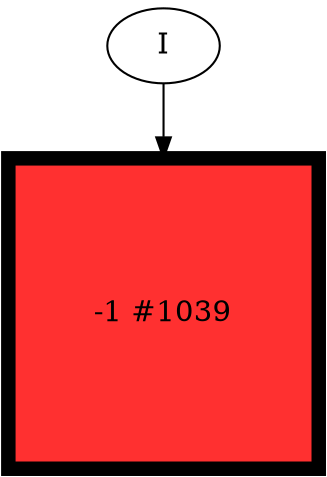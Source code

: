 // produced with flexfringe // 
digraph DFA {
	-1 [label="root" shape=box];
		I -> -1;
	-1 [ label="-1 #1039" , style=filled, fillcolor="firebrick1", width=2.07279, height=2.07279, penwidth=6.94698];
}

